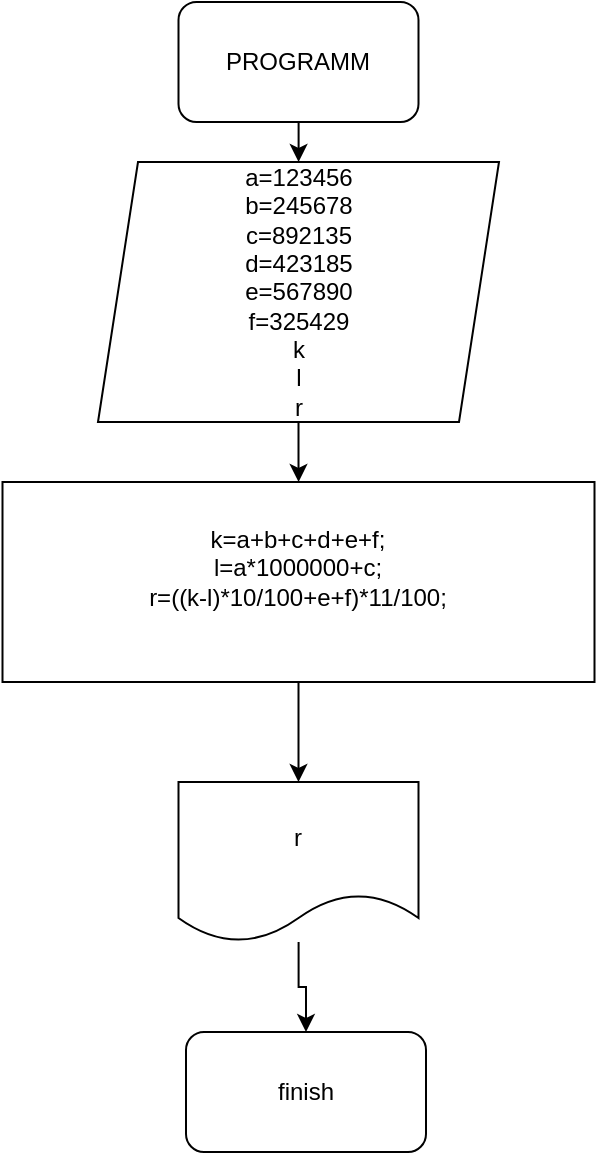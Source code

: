 <mxfile version="14.9.9" type="device"><diagram id="eVKuDmYoqGBNHbstW1HQ" name="Page-1"><mxGraphModel dx="868" dy="393" grid="1" gridSize="10" guides="1" tooltips="1" connect="1" arrows="1" fold="1" page="1" pageScale="1" pageWidth="827" pageHeight="1169" math="0" shadow="0"><root><mxCell id="0"/><mxCell id="1" parent="0"/><mxCell id="K2HG71-L2H5-gshCFpi--7" value="" style="edgeStyle=orthogonalEdgeStyle;rounded=0;orthogonalLoop=1;jettySize=auto;html=1;" parent="1" source="K2HG71-L2H5-gshCFpi--1" target="K2HG71-L2H5-gshCFpi--2" edge="1"><mxGeometry relative="1" as="geometry"/></mxCell><mxCell id="K2HG71-L2H5-gshCFpi--1" value="PROGRAMM" style="rounded=1;whiteSpace=wrap;html=1;" parent="1" vertex="1"><mxGeometry x="350.25" y="10" width="120" height="60" as="geometry"/></mxCell><mxCell id="K2HG71-L2H5-gshCFpi--8" value="" style="edgeStyle=orthogonalEdgeStyle;rounded=0;orthogonalLoop=1;jettySize=auto;html=1;" parent="1" source="K2HG71-L2H5-gshCFpi--2" target="K2HG71-L2H5-gshCFpi--3" edge="1"><mxGeometry relative="1" as="geometry"/></mxCell><mxCell id="K2HG71-L2H5-gshCFpi--2" value="a=123456&lt;br&gt;b=245678&lt;br&gt;c=892135&lt;br&gt;d=423185&lt;br&gt;e=567890&lt;br&gt;f=325429&lt;br&gt;k&lt;br&gt;l&lt;br&gt;r" style="shape=parallelogram;perimeter=parallelogramPerimeter;whiteSpace=wrap;html=1;fixedSize=1;" parent="1" vertex="1"><mxGeometry x="310" y="90" width="200.5" height="130" as="geometry"/></mxCell><mxCell id="K2HG71-L2H5-gshCFpi--9" value="" style="edgeStyle=orthogonalEdgeStyle;rounded=0;orthogonalLoop=1;jettySize=auto;html=1;" parent="1" source="K2HG71-L2H5-gshCFpi--3" target="K2HG71-L2H5-gshCFpi--5" edge="1"><mxGeometry relative="1" as="geometry"/></mxCell><mxCell id="K2HG71-L2H5-gshCFpi--3" value="k=a+b+c+d+e+f;&lt;br&gt;l=a*1000000+c;&lt;br&gt;r=((k-l)*10/100+e+f)*11/100;&lt;br&gt;&lt;br&gt;" style="rounded=0;whiteSpace=wrap;html=1;" parent="1" vertex="1"><mxGeometry x="262.25" y="250" width="296" height="100" as="geometry"/></mxCell><mxCell id="K2HG71-L2H5-gshCFpi--10" value="" style="edgeStyle=orthogonalEdgeStyle;rounded=0;orthogonalLoop=1;jettySize=auto;html=1;" parent="1" source="K2HG71-L2H5-gshCFpi--5" target="K2HG71-L2H5-gshCFpi--6" edge="1"><mxGeometry relative="1" as="geometry"/></mxCell><mxCell id="K2HG71-L2H5-gshCFpi--5" value="r" style="shape=document;whiteSpace=wrap;html=1;boundedLbl=1;" parent="1" vertex="1"><mxGeometry x="350.25" y="400" width="120" height="80" as="geometry"/></mxCell><mxCell id="K2HG71-L2H5-gshCFpi--6" value="finish" style="rounded=1;whiteSpace=wrap;html=1;" parent="1" vertex="1"><mxGeometry x="354" y="525" width="120" height="60" as="geometry"/></mxCell></root></mxGraphModel></diagram></mxfile>